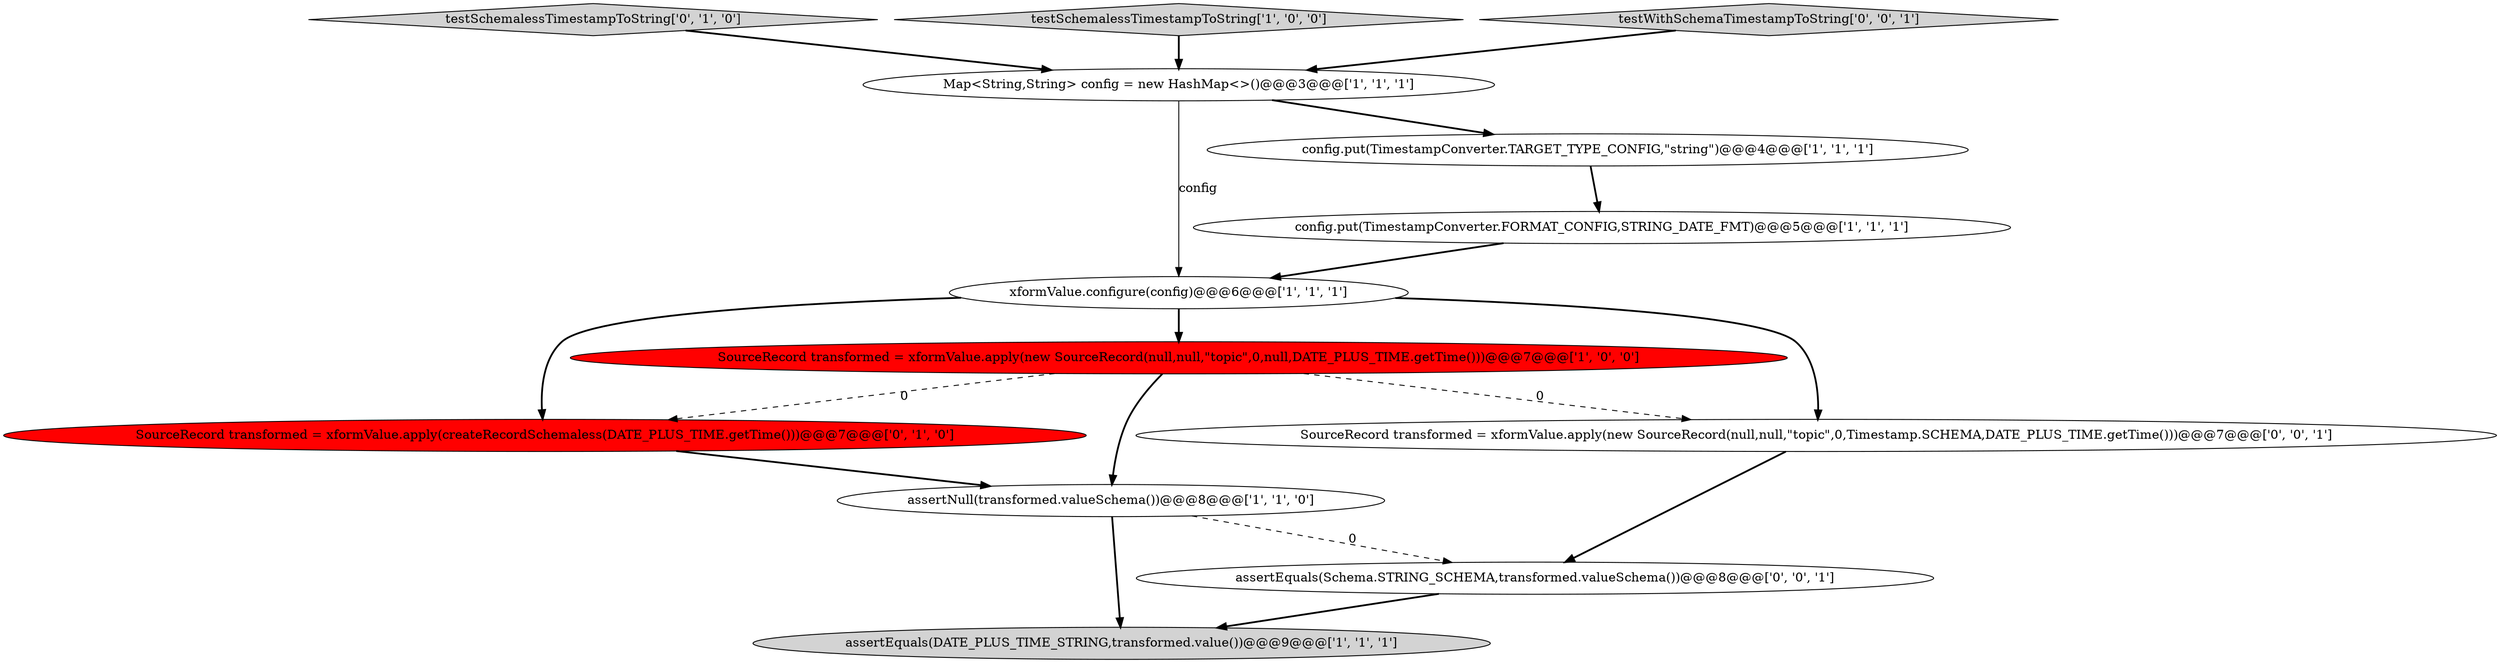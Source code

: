digraph {
4 [style = filled, label = "Map<String,String> config = new HashMap<>()@@@3@@@['1', '1', '1']", fillcolor = white, shape = ellipse image = "AAA0AAABBB1BBB"];
1 [style = filled, label = "xformValue.configure(config)@@@6@@@['1', '1', '1']", fillcolor = white, shape = ellipse image = "AAA0AAABBB1BBB"];
9 [style = filled, label = "testSchemalessTimestampToString['0', '1', '0']", fillcolor = lightgray, shape = diamond image = "AAA0AAABBB2BBB"];
11 [style = filled, label = "assertEquals(Schema.STRING_SCHEMA,transformed.valueSchema())@@@8@@@['0', '0', '1']", fillcolor = white, shape = ellipse image = "AAA0AAABBB3BBB"];
0 [style = filled, label = "SourceRecord transformed = xformValue.apply(new SourceRecord(null,null,\"topic\",0,null,DATE_PLUS_TIME.getTime()))@@@7@@@['1', '0', '0']", fillcolor = red, shape = ellipse image = "AAA1AAABBB1BBB"];
5 [style = filled, label = "assertEquals(DATE_PLUS_TIME_STRING,transformed.value())@@@9@@@['1', '1', '1']", fillcolor = lightgray, shape = ellipse image = "AAA0AAABBB1BBB"];
7 [style = filled, label = "testSchemalessTimestampToString['1', '0', '0']", fillcolor = lightgray, shape = diamond image = "AAA0AAABBB1BBB"];
8 [style = filled, label = "SourceRecord transformed = xformValue.apply(createRecordSchemaless(DATE_PLUS_TIME.getTime()))@@@7@@@['0', '1', '0']", fillcolor = red, shape = ellipse image = "AAA1AAABBB2BBB"];
12 [style = filled, label = "testWithSchemaTimestampToString['0', '0', '1']", fillcolor = lightgray, shape = diamond image = "AAA0AAABBB3BBB"];
10 [style = filled, label = "SourceRecord transformed = xformValue.apply(new SourceRecord(null,null,\"topic\",0,Timestamp.SCHEMA,DATE_PLUS_TIME.getTime()))@@@7@@@['0', '0', '1']", fillcolor = white, shape = ellipse image = "AAA0AAABBB3BBB"];
2 [style = filled, label = "assertNull(transformed.valueSchema())@@@8@@@['1', '1', '0']", fillcolor = white, shape = ellipse image = "AAA0AAABBB1BBB"];
3 [style = filled, label = "config.put(TimestampConverter.TARGET_TYPE_CONFIG,\"string\")@@@4@@@['1', '1', '1']", fillcolor = white, shape = ellipse image = "AAA0AAABBB1BBB"];
6 [style = filled, label = "config.put(TimestampConverter.FORMAT_CONFIG,STRING_DATE_FMT)@@@5@@@['1', '1', '1']", fillcolor = white, shape = ellipse image = "AAA0AAABBB1BBB"];
6->1 [style = bold, label=""];
4->3 [style = bold, label=""];
3->6 [style = bold, label=""];
11->5 [style = bold, label=""];
4->1 [style = solid, label="config"];
2->5 [style = bold, label=""];
0->8 [style = dashed, label="0"];
2->11 [style = dashed, label="0"];
1->0 [style = bold, label=""];
7->4 [style = bold, label=""];
1->8 [style = bold, label=""];
8->2 [style = bold, label=""];
12->4 [style = bold, label=""];
1->10 [style = bold, label=""];
0->10 [style = dashed, label="0"];
9->4 [style = bold, label=""];
0->2 [style = bold, label=""];
10->11 [style = bold, label=""];
}

